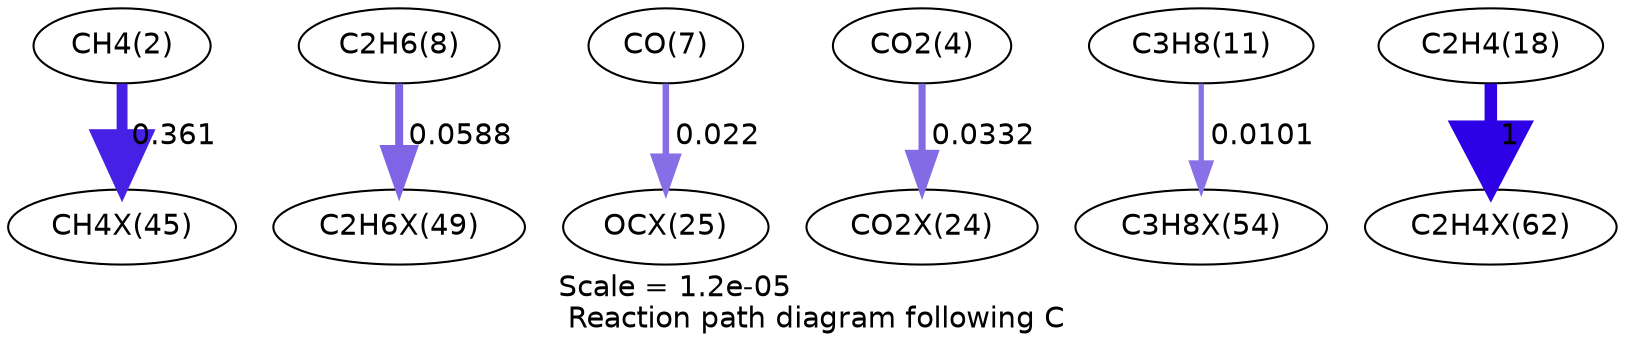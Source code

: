 digraph reaction_paths {
center=1;
s4 -> s73[fontname="Helvetica", penwidth=5.23, arrowsize=2.62, color="0.7, 0.861, 0.9"
, label=" 0.361"];
s10 -> s77[fontname="Helvetica", penwidth=3.86, arrowsize=1.93, color="0.7, 0.559, 0.9"
, label=" 0.0588"];
s9 -> s69[fontname="Helvetica", penwidth=3.12, arrowsize=1.56, color="0.7, 0.522, 0.9"
, label=" 0.022"];
s6 -> s68[fontname="Helvetica", penwidth=3.43, arrowsize=1.72, color="0.7, 0.533, 0.9"
, label=" 0.0332"];
s13 -> s80[fontname="Helvetica", penwidth=2.53, arrowsize=1.26, color="0.7, 0.51, 0.9"
, label=" 0.0101"];
s20 -> s85[fontname="Helvetica", penwidth=6, arrowsize=3, color="0.7, 1.5, 0.9"
, label=" 1"];
s4 [ fontname="Helvetica", label="CH4(2)"];
s6 [ fontname="Helvetica", label="CO2(4)"];
s9 [ fontname="Helvetica", label="CO(7)"];
s10 [ fontname="Helvetica", label="C2H6(8)"];
s13 [ fontname="Helvetica", label="C3H8(11)"];
s20 [ fontname="Helvetica", label="C2H4(18)"];
s68 [ fontname="Helvetica", label="CO2X(24)"];
s69 [ fontname="Helvetica", label="OCX(25)"];
s73 [ fontname="Helvetica", label="CH4X(45)"];
s77 [ fontname="Helvetica", label="C2H6X(49)"];
s80 [ fontname="Helvetica", label="C3H8X(54)"];
s85 [ fontname="Helvetica", label="C2H4X(62)"];
 label = "Scale = 1.2e-05\l Reaction path diagram following C";
 fontname = "Helvetica";
}
